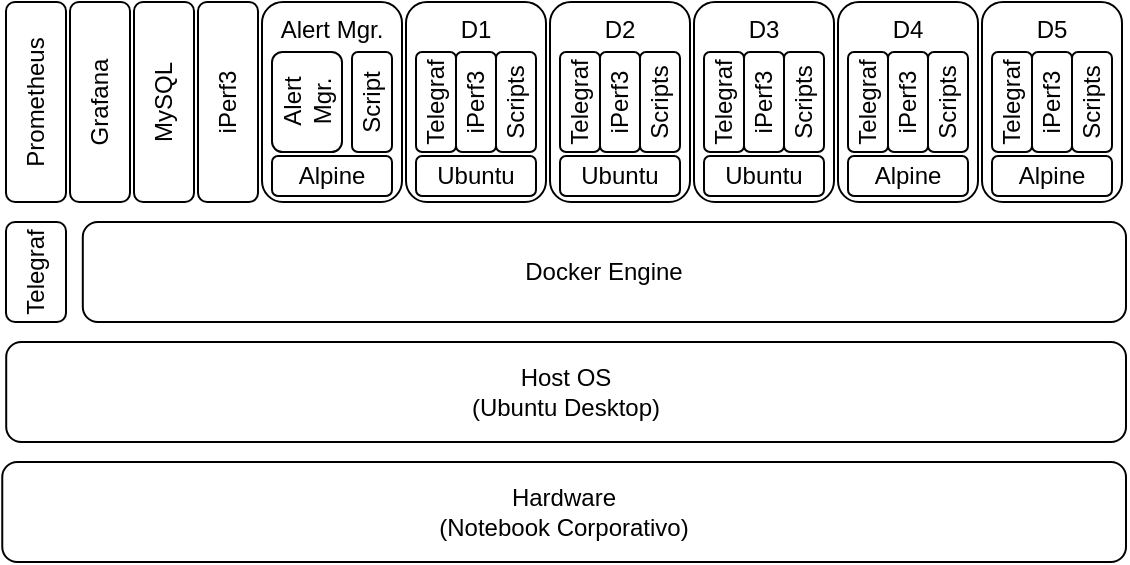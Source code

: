 <mxfile version="28.1.1">
  <diagram name="Page-1" id="qWtlDdQ_t1fBnjkW_Zxo">
    <mxGraphModel dx="1426" dy="699" grid="1" gridSize="10" guides="1" tooltips="1" connect="1" arrows="1" fold="1" page="1" pageScale="1" pageWidth="827" pageHeight="1169" math="0" shadow="0">
      <root>
        <mxCell id="0" />
        <mxCell id="1" parent="0" />
        <mxCell id="qdicqklqseitMeA9HOgt-2" value="&lt;div&gt;Telegraf&lt;/div&gt;" style="rounded=1;whiteSpace=wrap;html=1;horizontal=0;fontSize=12;" parent="1" vertex="1">
          <mxGeometry x="510" y="290" width="30" height="50" as="geometry" />
        </mxCell>
        <mxCell id="qdicqklqseitMeA9HOgt-32" value="Grafana" style="rounded=1;whiteSpace=wrap;html=1;direction=south;horizontal=0;" parent="1" vertex="1">
          <mxGeometry x="542" y="180" width="30" height="100" as="geometry" />
        </mxCell>
        <mxCell id="qdicqklqseitMeA9HOgt-33" value="&lt;div&gt;Prometheus&lt;/div&gt;" style="rounded=1;whiteSpace=wrap;html=1;direction=south;horizontal=0;" parent="1" vertex="1">
          <mxGeometry x="510" y="180" width="30" height="100" as="geometry" />
        </mxCell>
        <mxCell id="qdicqklqseitMeA9HOgt-35" value="MySQL" style="rounded=1;whiteSpace=wrap;html=1;direction=south;horizontal=0;" parent="1" vertex="1">
          <mxGeometry x="574" y="180" width="30" height="100" as="geometry" />
        </mxCell>
        <mxCell id="lUUjA-uuORZBkmxthw0I-2" value="iPerf3" style="rounded=1;whiteSpace=wrap;html=1;direction=south;horizontal=0;" parent="1" vertex="1">
          <mxGeometry x="606" y="180" width="30" height="100" as="geometry" />
        </mxCell>
        <mxCell id="U9kXUO95Qb_7b-UgX0e_-20" value="Hardware&lt;br&gt;(Notebook Corporativo)" style="rounded=1;whiteSpace=wrap;html=1;shadow=0;gradientDirection=south;glass=0;" parent="1" vertex="1">
          <mxGeometry x="508.13" y="410" width="561.87" height="50" as="geometry" />
        </mxCell>
        <mxCell id="U9kXUO95Qb_7b-UgX0e_-21" value="Host OS&lt;br&gt;&lt;div&gt;(Ubuntu Desktop)&lt;/div&gt;" style="rounded=1;whiteSpace=wrap;html=1;shadow=0;glass=0;" parent="1" vertex="1">
          <mxGeometry x="510.105" y="350" width="559.895" height="50" as="geometry" />
        </mxCell>
        <mxCell id="U9kXUO95Qb_7b-UgX0e_-23" value="Docker Engine" style="rounded=1;whiteSpace=wrap;html=1;shadow=0;gradientDirection=south;glass=0;" parent="1" vertex="1">
          <mxGeometry x="548.4" y="290" width="521.6" height="50" as="geometry" />
        </mxCell>
        <mxCell id="qdicqklqseitMeA9HOgt-95" value="" style="group" parent="1" vertex="1" connectable="0">
          <mxGeometry x="710" y="180" width="358" height="100" as="geometry" />
        </mxCell>
        <mxCell id="qdicqklqseitMeA9HOgt-83" value="" style="group" parent="qdicqklqseitMeA9HOgt-95" vertex="1" connectable="0">
          <mxGeometry x="72" width="70" height="100" as="geometry" />
        </mxCell>
        <mxCell id="qdicqklqseitMeA9HOgt-78" value="D2" style="rounded=1;whiteSpace=wrap;html=1;direction=south;shadow=0;glass=0;fontColor=default;strokeColor=default;verticalAlign=top;container=0;" parent="qdicqklqseitMeA9HOgt-83" vertex="1">
          <mxGeometry width="70" height="100" as="geometry" />
        </mxCell>
        <mxCell id="qdicqklqseitMeA9HOgt-79" value="&lt;font&gt;Ubuntu&lt;/font&gt;" style="rounded=1;whiteSpace=wrap;html=1;fontColor=default;strokeColor=default;container=0;" parent="qdicqklqseitMeA9HOgt-83" vertex="1">
          <mxGeometry x="5" y="77" width="60" height="20" as="geometry" />
        </mxCell>
        <mxCell id="qdicqklqseitMeA9HOgt-80" value="&lt;div&gt;Telegraf&lt;/div&gt;" style="rounded=1;whiteSpace=wrap;html=1;horizontal=0;fontSize=12;direction=west;container=0;" parent="qdicqklqseitMeA9HOgt-83" vertex="1">
          <mxGeometry x="5" y="25" width="20" height="50" as="geometry" />
        </mxCell>
        <mxCell id="qdicqklqseitMeA9HOgt-81" value="iPerf3" style="rounded=1;whiteSpace=wrap;html=1;direction=north;horizontal=0;" parent="qdicqklqseitMeA9HOgt-83" vertex="1">
          <mxGeometry x="25" y="25" width="20" height="50" as="geometry" />
        </mxCell>
        <mxCell id="qdicqklqseitMeA9HOgt-82" value="Scripts" style="rounded=1;whiteSpace=wrap;html=1;direction=north;horizontal=0;" parent="qdicqklqseitMeA9HOgt-83" vertex="1">
          <mxGeometry x="45" y="25" width="20" height="50" as="geometry" />
        </mxCell>
        <mxCell id="qdicqklqseitMeA9HOgt-84" value="" style="group" parent="qdicqklqseitMeA9HOgt-95" vertex="1" connectable="0">
          <mxGeometry width="70" height="100" as="geometry" />
        </mxCell>
        <mxCell id="U9kXUO95Qb_7b-UgX0e_-22" value="D1" style="rounded=1;whiteSpace=wrap;html=1;direction=south;shadow=0;glass=0;fontColor=default;strokeColor=default;verticalAlign=top;container=0;" parent="qdicqklqseitMeA9HOgt-84" vertex="1">
          <mxGeometry width="70" height="100" as="geometry" />
        </mxCell>
        <mxCell id="U9kXUO95Qb_7b-UgX0e_-36" value="&lt;font&gt;Ubuntu&lt;/font&gt;" style="rounded=1;whiteSpace=wrap;html=1;fontColor=default;strokeColor=default;container=0;" parent="qdicqklqseitMeA9HOgt-84" vertex="1">
          <mxGeometry x="5" y="77" width="60" height="20" as="geometry" />
        </mxCell>
        <mxCell id="qdicqklqseitMeA9HOgt-4" value="&lt;div&gt;Telegraf&lt;/div&gt;" style="rounded=1;whiteSpace=wrap;html=1;horizontal=0;fontSize=12;direction=west;container=0;" parent="qdicqklqseitMeA9HOgt-84" vertex="1">
          <mxGeometry x="5" y="25" width="20" height="50" as="geometry" />
        </mxCell>
        <mxCell id="qdicqklqseitMeA9HOgt-58" value="iPerf3" style="rounded=1;whiteSpace=wrap;html=1;direction=north;horizontal=0;" parent="qdicqklqseitMeA9HOgt-84" vertex="1">
          <mxGeometry x="25" y="25" width="20" height="50" as="geometry" />
        </mxCell>
        <mxCell id="qdicqklqseitMeA9HOgt-61" value="Scripts" style="rounded=1;whiteSpace=wrap;html=1;direction=north;horizontal=0;" parent="qdicqklqseitMeA9HOgt-84" vertex="1">
          <mxGeometry x="45" y="25" width="20" height="50" as="geometry" />
        </mxCell>
        <mxCell id="qdicqklqseitMeA9HOgt-85" value="" style="group" parent="qdicqklqseitMeA9HOgt-95" vertex="1" connectable="0">
          <mxGeometry x="144" width="70" height="100" as="geometry" />
        </mxCell>
        <mxCell id="qdicqklqseitMeA9HOgt-73" value="D3" style="rounded=1;whiteSpace=wrap;html=1;direction=south;shadow=0;glass=0;fontColor=default;strokeColor=default;verticalAlign=top;container=0;" parent="qdicqklqseitMeA9HOgt-85" vertex="1">
          <mxGeometry width="70" height="100" as="geometry" />
        </mxCell>
        <mxCell id="qdicqklqseitMeA9HOgt-74" value="&lt;font&gt;Ubuntu&lt;/font&gt;" style="rounded=1;whiteSpace=wrap;html=1;fontColor=default;strokeColor=default;container=0;" parent="qdicqklqseitMeA9HOgt-85" vertex="1">
          <mxGeometry x="5" y="77" width="60" height="20" as="geometry" />
        </mxCell>
        <mxCell id="qdicqklqseitMeA9HOgt-75" value="&lt;div&gt;Telegraf&lt;/div&gt;" style="rounded=1;whiteSpace=wrap;html=1;horizontal=0;fontSize=12;direction=west;container=0;" parent="qdicqklqseitMeA9HOgt-85" vertex="1">
          <mxGeometry x="5" y="25" width="20" height="50" as="geometry" />
        </mxCell>
        <mxCell id="qdicqklqseitMeA9HOgt-76" value="iPerf3" style="rounded=1;whiteSpace=wrap;html=1;direction=north;horizontal=0;" parent="qdicqklqseitMeA9HOgt-85" vertex="1">
          <mxGeometry x="25" y="25" width="20" height="50" as="geometry" />
        </mxCell>
        <mxCell id="qdicqklqseitMeA9HOgt-77" value="Scripts" style="rounded=1;whiteSpace=wrap;html=1;direction=north;horizontal=0;" parent="qdicqklqseitMeA9HOgt-85" vertex="1">
          <mxGeometry x="45" y="25" width="20" height="50" as="geometry" />
        </mxCell>
        <mxCell id="qdicqklqseitMeA9HOgt-86" value="" style="group" parent="qdicqklqseitMeA9HOgt-95" vertex="1" connectable="0">
          <mxGeometry x="216" width="70" height="100" as="geometry" />
        </mxCell>
        <mxCell id="qdicqklqseitMeA9HOgt-68" value="D4" style="rounded=1;whiteSpace=wrap;html=1;direction=south;shadow=0;glass=0;fontColor=default;strokeColor=default;verticalAlign=top;container=0;movable=1;resizable=1;rotatable=1;deletable=1;editable=1;locked=0;connectable=1;" parent="qdicqklqseitMeA9HOgt-86" vertex="1">
          <mxGeometry width="70" height="100" as="geometry" />
        </mxCell>
        <mxCell id="qdicqklqseitMeA9HOgt-69" value="Alpine" style="rounded=1;whiteSpace=wrap;html=1;fontColor=default;strokeColor=default;container=0;movable=1;resizable=1;rotatable=1;deletable=1;editable=1;locked=0;connectable=1;" parent="qdicqklqseitMeA9HOgt-86" vertex="1">
          <mxGeometry x="5" y="77" width="60" height="20" as="geometry" />
        </mxCell>
        <mxCell id="qdicqklqseitMeA9HOgt-70" value="&lt;div&gt;Telegraf&lt;/div&gt;" style="rounded=1;whiteSpace=wrap;html=1;horizontal=0;fontSize=12;direction=west;container=0;movable=1;resizable=1;rotatable=1;deletable=1;editable=1;locked=0;connectable=1;" parent="qdicqklqseitMeA9HOgt-86" vertex="1">
          <mxGeometry x="5" y="25" width="20" height="50" as="geometry" />
        </mxCell>
        <mxCell id="qdicqklqseitMeA9HOgt-71" value="iPerf3" style="rounded=1;whiteSpace=wrap;html=1;direction=north;horizontal=0;movable=1;resizable=1;rotatable=1;deletable=1;editable=1;locked=0;connectable=1;" parent="qdicqklqseitMeA9HOgt-86" vertex="1">
          <mxGeometry x="25" y="25" width="20" height="50" as="geometry" />
        </mxCell>
        <mxCell id="qdicqklqseitMeA9HOgt-72" value="Scripts" style="rounded=1;whiteSpace=wrap;html=1;direction=north;horizontal=0;movable=1;resizable=1;rotatable=1;deletable=1;editable=1;locked=0;connectable=1;" parent="qdicqklqseitMeA9HOgt-86" vertex="1">
          <mxGeometry x="45" y="25" width="20" height="50" as="geometry" />
        </mxCell>
        <mxCell id="qdicqklqseitMeA9HOgt-87" value="" style="group" parent="qdicqklqseitMeA9HOgt-95" vertex="1" connectable="0">
          <mxGeometry x="288" width="70" height="100" as="geometry" />
        </mxCell>
        <mxCell id="qdicqklqseitMeA9HOgt-63" value="D5" style="rounded=1;whiteSpace=wrap;html=1;direction=south;shadow=0;glass=0;fontColor=default;strokeColor=default;verticalAlign=top;container=0;" parent="qdicqklqseitMeA9HOgt-87" vertex="1">
          <mxGeometry width="70" height="100" as="geometry" />
        </mxCell>
        <mxCell id="qdicqklqseitMeA9HOgt-64" value="Alpine" style="rounded=1;whiteSpace=wrap;html=1;fontColor=default;strokeColor=default;container=0;" parent="qdicqklqseitMeA9HOgt-87" vertex="1">
          <mxGeometry x="5" y="77" width="60" height="20" as="geometry" />
        </mxCell>
        <mxCell id="qdicqklqseitMeA9HOgt-65" value="&lt;div&gt;Telegraf&lt;/div&gt;" style="rounded=1;whiteSpace=wrap;html=1;horizontal=0;fontSize=12;direction=west;container=0;" parent="qdicqklqseitMeA9HOgt-87" vertex="1">
          <mxGeometry x="5" y="25" width="20" height="50" as="geometry" />
        </mxCell>
        <mxCell id="qdicqklqseitMeA9HOgt-66" value="iPerf3" style="rounded=1;whiteSpace=wrap;html=1;direction=north;horizontal=0;" parent="qdicqklqseitMeA9HOgt-87" vertex="1">
          <mxGeometry x="25" y="25" width="20" height="50" as="geometry" />
        </mxCell>
        <mxCell id="qdicqklqseitMeA9HOgt-67" value="Scripts" style="rounded=1;whiteSpace=wrap;html=1;direction=north;horizontal=0;" parent="qdicqklqseitMeA9HOgt-87" vertex="1">
          <mxGeometry x="45" y="25" width="20" height="50" as="geometry" />
        </mxCell>
        <mxCell id="qdicqklqseitMeA9HOgt-96" value="" style="group" parent="1" vertex="1" connectable="0">
          <mxGeometry x="638" y="180" width="70" height="100" as="geometry" />
        </mxCell>
        <mxCell id="qdicqklqseitMeA9HOgt-90" value="Alert Mgr." style="rounded=1;whiteSpace=wrap;html=1;direction=south;shadow=0;glass=0;fontColor=default;strokeColor=default;verticalAlign=top;container=0;" parent="qdicqklqseitMeA9HOgt-96" vertex="1">
          <mxGeometry width="70" height="100" as="geometry" />
        </mxCell>
        <mxCell id="qdicqklqseitMeA9HOgt-91" value="Alpine" style="rounded=1;whiteSpace=wrap;html=1;fontColor=default;strokeColor=default;container=0;" parent="qdicqklqseitMeA9HOgt-96" vertex="1">
          <mxGeometry x="5" y="77" width="60" height="20" as="geometry" />
        </mxCell>
        <mxCell id="qdicqklqseitMeA9HOgt-94" value="Script" style="rounded=1;whiteSpace=wrap;html=1;direction=north;horizontal=0;" parent="qdicqklqseitMeA9HOgt-96" vertex="1">
          <mxGeometry x="45" y="25" width="20" height="50" as="geometry" />
        </mxCell>
        <mxCell id="qdicqklqseitMeA9HOgt-34" value="Alert Mgr." style="rounded=1;whiteSpace=wrap;html=1;direction=south;horizontal=0;" parent="qdicqklqseitMeA9HOgt-96" vertex="1">
          <mxGeometry x="5" y="25" width="35" height="50" as="geometry" />
        </mxCell>
      </root>
    </mxGraphModel>
  </diagram>
</mxfile>
